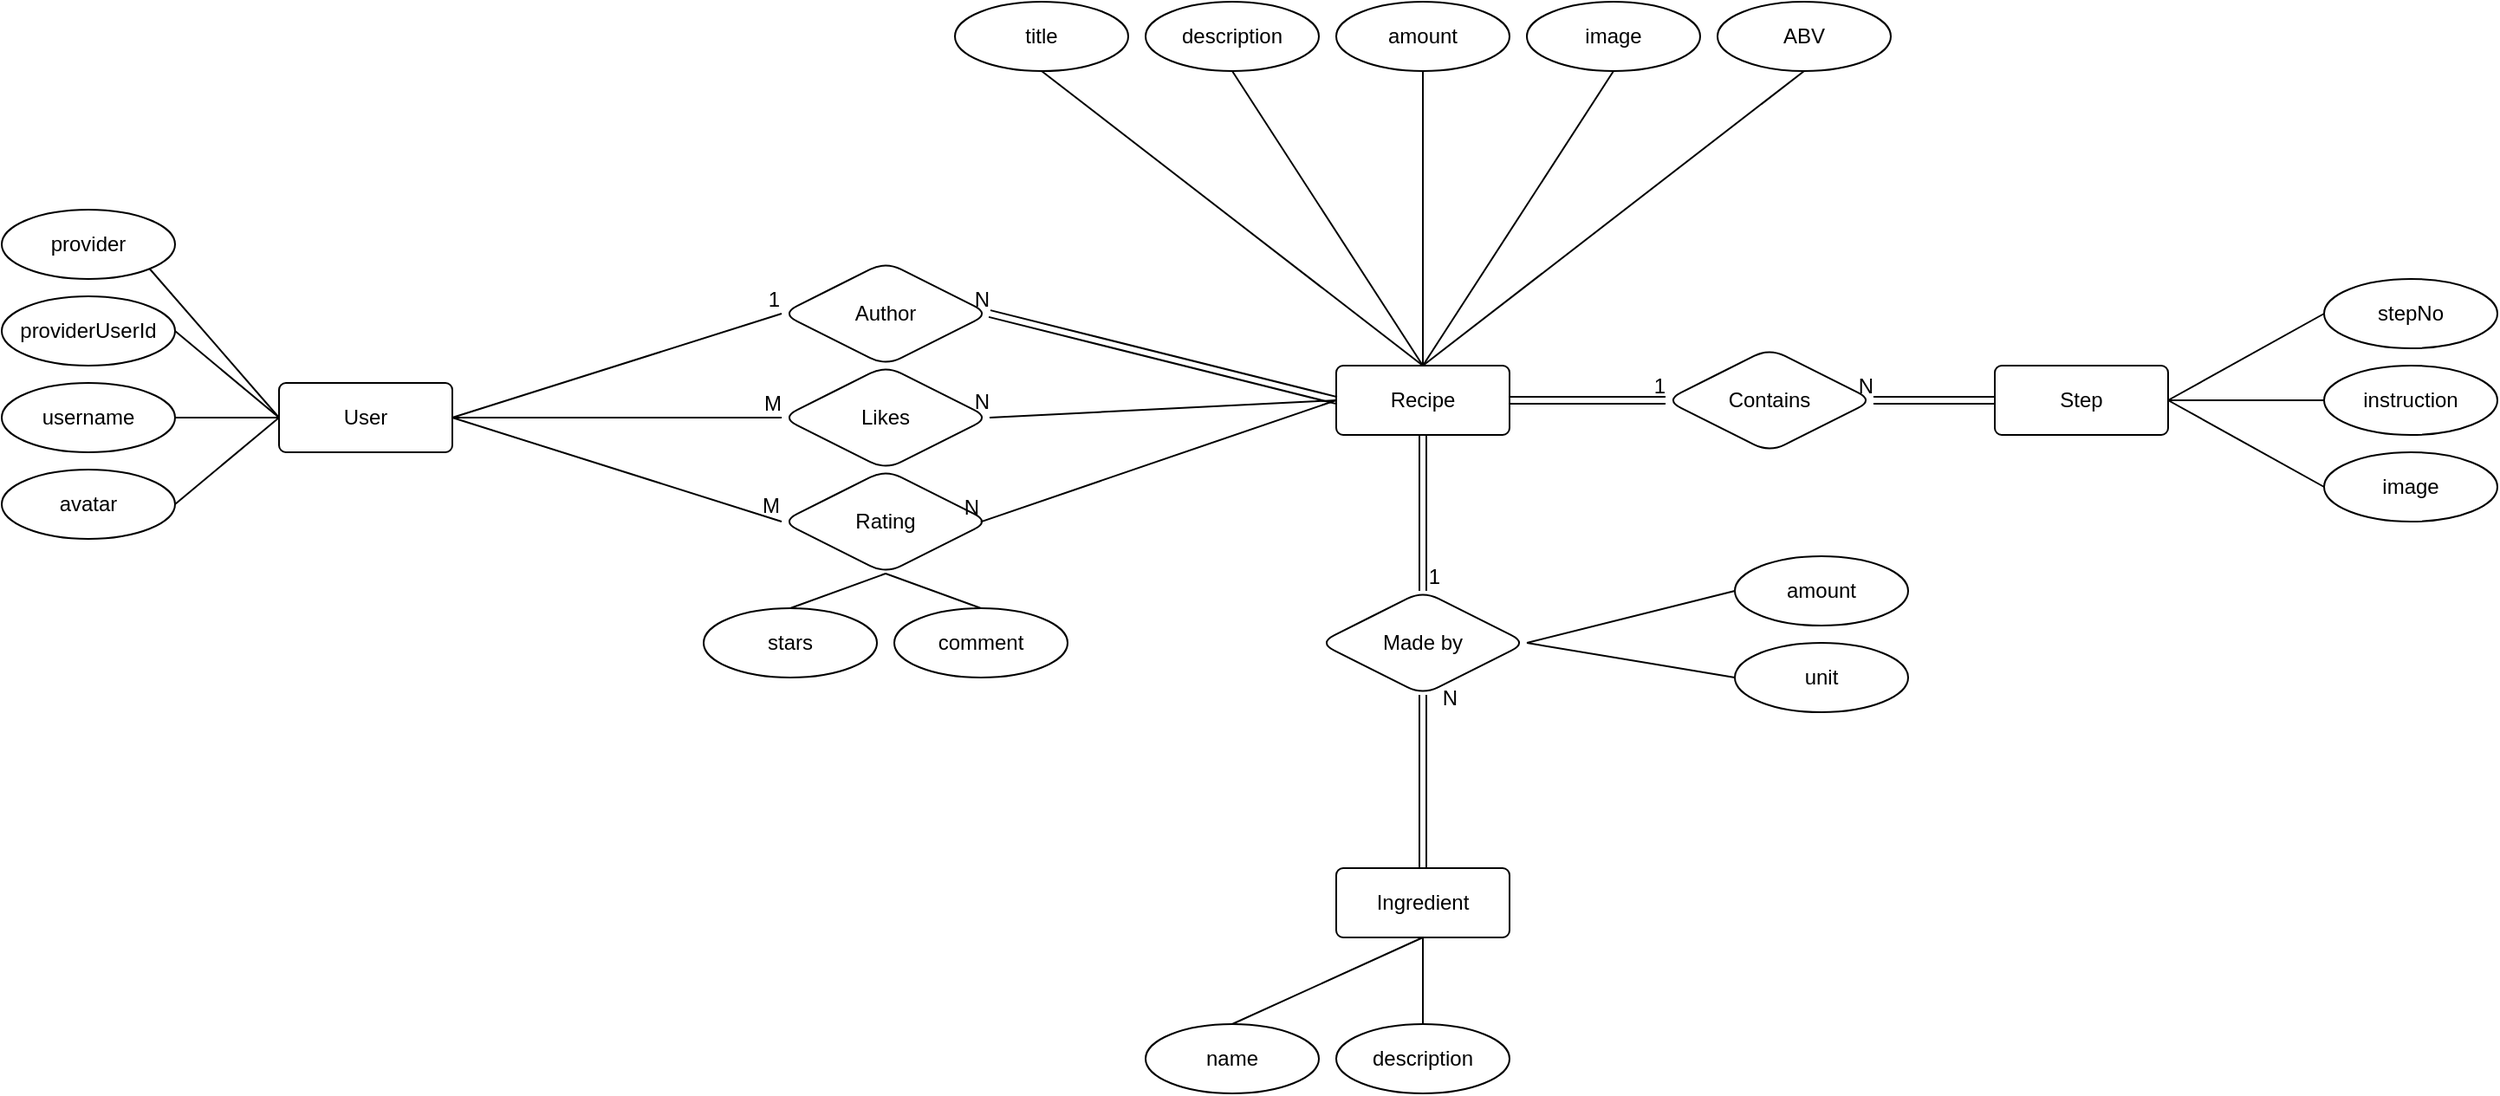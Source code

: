 <mxfile version="15.9.4" type="github"><diagram id="jddh2_qIyFVqlwiWdALQ" name="Page-1"><mxGraphModel dx="1752" dy="356" grid="1" gridSize="10" guides="1" tooltips="1" connect="1" arrows="1" fold="1" page="1" pageScale="1" pageWidth="850" pageHeight="1100" math="0" shadow="0"><root><mxCell id="0"/><mxCell id="1" parent="0"/><mxCell id="FHFPzKlaMVbqeNrYEVrI-1" value="Recipe" style="rounded=1;arcSize=10;whiteSpace=wrap;html=1;align=center;" vertex="1" parent="1"><mxGeometry x="410" y="630" width="100" height="40" as="geometry"/></mxCell><mxCell id="FHFPzKlaMVbqeNrYEVrI-2" value="&lt;div&gt;title&lt;/div&gt;" style="ellipse;whiteSpace=wrap;html=1;align=center;rounded=1;" vertex="1" parent="1"><mxGeometry x="190" y="420" width="100" height="40" as="geometry"/></mxCell><mxCell id="FHFPzKlaMVbqeNrYEVrI-4" value="" style="endArrow=none;html=1;rounded=0;curved=1;exitX=0.5;exitY=1;exitDx=0;exitDy=0;entryX=0.5;entryY=0;entryDx=0;entryDy=0;" edge="1" parent="1" source="FHFPzKlaMVbqeNrYEVrI-2" target="FHFPzKlaMVbqeNrYEVrI-1"><mxGeometry relative="1" as="geometry"><mxPoint x="340" y="700" as="sourcePoint"/><mxPoint x="480" y="590" as="targetPoint"/></mxGeometry></mxCell><mxCell id="FHFPzKlaMVbqeNrYEVrI-6" value="User" style="rounded=1;arcSize=10;whiteSpace=wrap;html=1;align=center;" vertex="1" parent="1"><mxGeometry x="-200" y="640" width="100" height="40" as="geometry"/></mxCell><mxCell id="FHFPzKlaMVbqeNrYEVrI-7" value="&lt;div&gt;Ingredient&lt;/div&gt;" style="rounded=1;arcSize=10;whiteSpace=wrap;html=1;align=center;" vertex="1" parent="1"><mxGeometry x="410" y="920" width="100" height="40" as="geometry"/></mxCell><mxCell id="FHFPzKlaMVbqeNrYEVrI-8" value="&lt;div&gt;Step&lt;/div&gt;" style="rounded=1;arcSize=10;whiteSpace=wrap;html=1;align=center;" vertex="1" parent="1"><mxGeometry x="790" y="630" width="100" height="40" as="geometry"/></mxCell><mxCell id="FHFPzKlaMVbqeNrYEVrI-9" value="Author" style="shape=rhombus;perimeter=rhombusPerimeter;whiteSpace=wrap;html=1;align=center;rounded=1;" vertex="1" parent="1"><mxGeometry x="90" y="570" width="120" height="60" as="geometry"/></mxCell><mxCell id="FHFPzKlaMVbqeNrYEVrI-11" value="" style="shape=link;html=1;rounded=0;curved=1;entryX=1;entryY=0.5;entryDx=0;entryDy=0;exitX=0;exitY=0.5;exitDx=0;exitDy=0;" edge="1" parent="1" source="FHFPzKlaMVbqeNrYEVrI-1" target="FHFPzKlaMVbqeNrYEVrI-9"><mxGeometry relative="1" as="geometry"><mxPoint x="230" y="650" as="sourcePoint"/><mxPoint x="390" y="650" as="targetPoint"/></mxGeometry></mxCell><mxCell id="FHFPzKlaMVbqeNrYEVrI-12" value="N" style="resizable=0;html=1;align=right;verticalAlign=bottom;rounded=1;" connectable="0" vertex="1" parent="FHFPzKlaMVbqeNrYEVrI-11"><mxGeometry x="1" relative="1" as="geometry"/></mxCell><mxCell id="FHFPzKlaMVbqeNrYEVrI-13" value="" style="endArrow=none;html=1;rounded=0;curved=1;exitX=1;exitY=0.5;exitDx=0;exitDy=0;entryX=0;entryY=0.5;entryDx=0;entryDy=0;" edge="1" parent="1" source="FHFPzKlaMVbqeNrYEVrI-6" target="FHFPzKlaMVbqeNrYEVrI-9"><mxGeometry relative="1" as="geometry"><mxPoint x="-30" y="660" as="sourcePoint"/><mxPoint x="-40" y="690" as="targetPoint"/></mxGeometry></mxCell><mxCell id="FHFPzKlaMVbqeNrYEVrI-14" value="1" style="resizable=0;html=1;align=right;verticalAlign=bottom;rounded=1;" connectable="0" vertex="1" parent="FHFPzKlaMVbqeNrYEVrI-13"><mxGeometry x="1" relative="1" as="geometry"/></mxCell><mxCell id="FHFPzKlaMVbqeNrYEVrI-15" value="Likes" style="shape=rhombus;perimeter=rhombusPerimeter;whiteSpace=wrap;html=1;align=center;rounded=1;" vertex="1" parent="1"><mxGeometry x="90" y="630" width="120" height="60" as="geometry"/></mxCell><mxCell id="FHFPzKlaMVbqeNrYEVrI-16" value="" style="endArrow=none;html=1;rounded=0;curved=1;entryX=1;entryY=0.5;entryDx=0;entryDy=0;exitX=0;exitY=0.5;exitDx=0;exitDy=0;" edge="1" parent="1" source="FHFPzKlaMVbqeNrYEVrI-1" target="FHFPzKlaMVbqeNrYEVrI-15"><mxGeometry relative="1" as="geometry"><mxPoint x="230" y="650" as="sourcePoint"/><mxPoint x="390" y="650" as="targetPoint"/></mxGeometry></mxCell><mxCell id="FHFPzKlaMVbqeNrYEVrI-17" value="N" style="resizable=0;html=1;align=right;verticalAlign=bottom;rounded=1;" connectable="0" vertex="1" parent="FHFPzKlaMVbqeNrYEVrI-16"><mxGeometry x="1" relative="1" as="geometry"/></mxCell><mxCell id="FHFPzKlaMVbqeNrYEVrI-18" value="" style="endArrow=none;html=1;rounded=0;curved=1;exitX=1;exitY=0.5;exitDx=0;exitDy=0;entryX=0;entryY=0.5;entryDx=0;entryDy=0;" edge="1" parent="1" source="FHFPzKlaMVbqeNrYEVrI-6" target="FHFPzKlaMVbqeNrYEVrI-15"><mxGeometry relative="1" as="geometry"><mxPoint x="-30" y="660" as="sourcePoint"/><mxPoint x="130" y="660" as="targetPoint"/></mxGeometry></mxCell><mxCell id="FHFPzKlaMVbqeNrYEVrI-19" value="M" style="resizable=0;html=1;align=right;verticalAlign=bottom;rounded=1;" connectable="0" vertex="1" parent="FHFPzKlaMVbqeNrYEVrI-18"><mxGeometry x="1" relative="1" as="geometry"/></mxCell><mxCell id="FHFPzKlaMVbqeNrYEVrI-20" value="Made by" style="shape=rhombus;perimeter=rhombusPerimeter;whiteSpace=wrap;html=1;align=center;rounded=1;" vertex="1" parent="1"><mxGeometry x="400" y="760" width="120" height="60" as="geometry"/></mxCell><mxCell id="FHFPzKlaMVbqeNrYEVrI-21" value="" style="shape=link;html=1;rounded=0;curved=1;entryX=0.5;entryY=0;entryDx=0;entryDy=0;exitX=0.5;exitY=1;exitDx=0;exitDy=0;" edge="1" parent="1" source="FHFPzKlaMVbqeNrYEVrI-1" target="FHFPzKlaMVbqeNrYEVrI-20"><mxGeometry relative="1" as="geometry"><mxPoint x="390" y="650" as="sourcePoint"/><mxPoint x="550" y="650" as="targetPoint"/></mxGeometry></mxCell><mxCell id="FHFPzKlaMVbqeNrYEVrI-22" value="1" style="resizable=0;html=1;align=right;verticalAlign=bottom;rounded=1;" connectable="0" vertex="1" parent="FHFPzKlaMVbqeNrYEVrI-21"><mxGeometry x="1" relative="1" as="geometry"><mxPoint x="10" as="offset"/></mxGeometry></mxCell><mxCell id="FHFPzKlaMVbqeNrYEVrI-23" value="" style="shape=link;html=1;rounded=0;curved=1;entryX=0.5;entryY=1;entryDx=0;entryDy=0;exitX=0.5;exitY=0;exitDx=0;exitDy=0;" edge="1" parent="1" source="FHFPzKlaMVbqeNrYEVrI-7" target="FHFPzKlaMVbqeNrYEVrI-20"><mxGeometry relative="1" as="geometry"><mxPoint x="390" y="650" as="sourcePoint"/><mxPoint x="550" y="650" as="targetPoint"/></mxGeometry></mxCell><mxCell id="FHFPzKlaMVbqeNrYEVrI-24" value="N" style="resizable=0;html=1;align=right;verticalAlign=bottom;rounded=1;" connectable="0" vertex="1" parent="FHFPzKlaMVbqeNrYEVrI-23"><mxGeometry x="1" relative="1" as="geometry"><mxPoint x="20" y="10" as="offset"/></mxGeometry></mxCell><mxCell id="FHFPzKlaMVbqeNrYEVrI-25" value="Contains" style="shape=rhombus;perimeter=rhombusPerimeter;whiteSpace=wrap;html=1;align=center;rounded=1;" vertex="1" parent="1"><mxGeometry x="600" y="620" width="120" height="60" as="geometry"/></mxCell><mxCell id="FHFPzKlaMVbqeNrYEVrI-26" value="" style="shape=link;html=1;rounded=0;curved=1;entryX=0;entryY=0.5;entryDx=0;entryDy=0;exitX=1;exitY=0.5;exitDx=0;exitDy=0;" edge="1" parent="1" source="FHFPzKlaMVbqeNrYEVrI-1" target="FHFPzKlaMVbqeNrYEVrI-25"><mxGeometry relative="1" as="geometry"><mxPoint x="420" y="680" as="sourcePoint"/><mxPoint x="580" y="680" as="targetPoint"/></mxGeometry></mxCell><mxCell id="FHFPzKlaMVbqeNrYEVrI-27" value="1" style="resizable=0;html=1;align=right;verticalAlign=bottom;rounded=1;" connectable="0" vertex="1" parent="FHFPzKlaMVbqeNrYEVrI-26"><mxGeometry x="1" relative="1" as="geometry"/></mxCell><mxCell id="FHFPzKlaMVbqeNrYEVrI-28" value="" style="shape=link;html=1;rounded=0;curved=1;entryX=1;entryY=0.5;entryDx=0;entryDy=0;exitX=0;exitY=0.5;exitDx=0;exitDy=0;" edge="1" parent="1" source="FHFPzKlaMVbqeNrYEVrI-8" target="FHFPzKlaMVbqeNrYEVrI-25"><mxGeometry relative="1" as="geometry"><mxPoint x="630" y="690" as="sourcePoint"/><mxPoint x="730" y="680" as="targetPoint"/></mxGeometry></mxCell><mxCell id="FHFPzKlaMVbqeNrYEVrI-29" value="N" style="resizable=0;html=1;align=right;verticalAlign=bottom;rounded=1;" connectable="0" vertex="1" parent="FHFPzKlaMVbqeNrYEVrI-28"><mxGeometry x="1" relative="1" as="geometry"/></mxCell><mxCell id="FHFPzKlaMVbqeNrYEVrI-30" value="Rating" style="shape=rhombus;perimeter=rhombusPerimeter;whiteSpace=wrap;html=1;align=center;rounded=1;" vertex="1" parent="1"><mxGeometry x="90" y="690" width="120" height="60" as="geometry"/></mxCell><mxCell id="FHFPzKlaMVbqeNrYEVrI-32" value="" style="endArrow=none;html=1;rounded=0;curved=1;exitX=1;exitY=0.5;exitDx=0;exitDy=0;entryX=0;entryY=0.5;entryDx=0;entryDy=0;" edge="1" parent="1" source="FHFPzKlaMVbqeNrYEVrI-6" target="FHFPzKlaMVbqeNrYEVrI-30"><mxGeometry relative="1" as="geometry"><mxPoint x="-90" y="670.0" as="sourcePoint"/><mxPoint x="-20" y="670.0" as="targetPoint"/></mxGeometry></mxCell><mxCell id="FHFPzKlaMVbqeNrYEVrI-33" value="M" style="resizable=0;html=1;align=right;verticalAlign=bottom;rounded=1;" connectable="0" vertex="1" parent="FHFPzKlaMVbqeNrYEVrI-32"><mxGeometry x="1" relative="1" as="geometry"/></mxCell><mxCell id="FHFPzKlaMVbqeNrYEVrI-34" value="" style="endArrow=none;html=1;rounded=0;curved=1;entryX=0.957;entryY=0.503;entryDx=0;entryDy=0;entryPerimeter=0;exitX=0;exitY=0.5;exitDx=0;exitDy=0;" edge="1" parent="1" source="FHFPzKlaMVbqeNrYEVrI-1" target="FHFPzKlaMVbqeNrYEVrI-30"><mxGeometry relative="1" as="geometry"><mxPoint x="370" y="700" as="sourcePoint"/><mxPoint x="360" y="660.0" as="targetPoint"/></mxGeometry></mxCell><mxCell id="FHFPzKlaMVbqeNrYEVrI-35" value="N" style="resizable=0;html=1;align=right;verticalAlign=bottom;rounded=1;" connectable="0" vertex="1" parent="FHFPzKlaMVbqeNrYEVrI-34"><mxGeometry x="1" relative="1" as="geometry"/></mxCell><mxCell id="FHFPzKlaMVbqeNrYEVrI-37" value="&lt;div&gt;stars&lt;/div&gt;" style="ellipse;whiteSpace=wrap;html=1;align=center;rounded=1;" vertex="1" parent="1"><mxGeometry x="45" y="770" width="100" height="40" as="geometry"/></mxCell><mxCell id="FHFPzKlaMVbqeNrYEVrI-38" value="" style="endArrow=none;html=1;rounded=0;curved=1;exitX=0.5;exitY=1;exitDx=0;exitDy=0;entryX=0.5;entryY=0;entryDx=0;entryDy=0;" edge="1" parent="1" source="FHFPzKlaMVbqeNrYEVrI-30" target="FHFPzKlaMVbqeNrYEVrI-37"><mxGeometry relative="1" as="geometry"><mxPoint x="280" y="680" as="sourcePoint"/><mxPoint x="440" y="680" as="targetPoint"/></mxGeometry></mxCell><mxCell id="FHFPzKlaMVbqeNrYEVrI-40" value="&lt;div&gt;amount&lt;/div&gt;" style="ellipse;whiteSpace=wrap;html=1;align=center;rounded=1;" vertex="1" parent="1"><mxGeometry x="410" y="420" width="100" height="40" as="geometry"/></mxCell><mxCell id="FHFPzKlaMVbqeNrYEVrI-43" value="" style="endArrow=none;html=1;rounded=0;curved=1;exitX=0.5;exitY=1;exitDx=0;exitDy=0;entryX=0.5;entryY=0;entryDx=0;entryDy=0;" edge="1" parent="1" source="FHFPzKlaMVbqeNrYEVrI-40" target="FHFPzKlaMVbqeNrYEVrI-1"><mxGeometry relative="1" as="geometry"><mxPoint x="420" y="650" as="sourcePoint"/><mxPoint x="580" y="650" as="targetPoint"/></mxGeometry></mxCell><mxCell id="FHFPzKlaMVbqeNrYEVrI-44" value="ABV" style="ellipse;whiteSpace=wrap;html=1;align=center;rounded=1;" vertex="1" parent="1"><mxGeometry x="630" y="420" width="100" height="40" as="geometry"/></mxCell><mxCell id="FHFPzKlaMVbqeNrYEVrI-45" value="" style="endArrow=none;html=1;rounded=0;curved=1;exitX=0.5;exitY=1;exitDx=0;exitDy=0;entryX=0.5;entryY=0;entryDx=0;entryDy=0;" edge="1" parent="1" source="FHFPzKlaMVbqeNrYEVrI-44" target="FHFPzKlaMVbqeNrYEVrI-1"><mxGeometry relative="1" as="geometry"><mxPoint x="470" y="590.0" as="sourcePoint"/><mxPoint x="470" y="640.0" as="targetPoint"/></mxGeometry></mxCell><mxCell id="FHFPzKlaMVbqeNrYEVrI-46" value="provider" style="ellipse;whiteSpace=wrap;html=1;align=center;rounded=1;" vertex="1" parent="1"><mxGeometry x="-360" y="540" width="100" height="40" as="geometry"/></mxCell><mxCell id="FHFPzKlaMVbqeNrYEVrI-47" value="" style="endArrow=none;html=1;rounded=0;curved=1;exitX=1;exitY=1;exitDx=0;exitDy=0;entryX=0;entryY=0.5;entryDx=0;entryDy=0;" edge="1" parent="1" source="FHFPzKlaMVbqeNrYEVrI-46" target="FHFPzKlaMVbqeNrYEVrI-6"><mxGeometry relative="1" as="geometry"><mxPoint x="-130" y="700" as="sourcePoint"/><mxPoint x="30" y="700" as="targetPoint"/></mxGeometry></mxCell><mxCell id="FHFPzKlaMVbqeNrYEVrI-48" value="providerUserId" style="ellipse;whiteSpace=wrap;html=1;align=center;rounded=1;" vertex="1" parent="1"><mxGeometry x="-360" y="590" width="100" height="40" as="geometry"/></mxCell><mxCell id="FHFPzKlaMVbqeNrYEVrI-49" value="" style="endArrow=none;html=1;rounded=0;curved=1;exitX=1;exitY=0.5;exitDx=0;exitDy=0;entryX=0;entryY=0.5;entryDx=0;entryDy=0;" edge="1" parent="1" source="FHFPzKlaMVbqeNrYEVrI-48" target="FHFPzKlaMVbqeNrYEVrI-6"><mxGeometry relative="1" as="geometry"><mxPoint x="-264.767" y="604.191" as="sourcePoint"/><mxPoint x="-190.0" y="670.0" as="targetPoint"/></mxGeometry></mxCell><mxCell id="FHFPzKlaMVbqeNrYEVrI-50" value="username" style="ellipse;whiteSpace=wrap;html=1;align=center;rounded=1;" vertex="1" parent="1"><mxGeometry x="-360" y="640" width="100" height="40" as="geometry"/></mxCell><mxCell id="FHFPzKlaMVbqeNrYEVrI-51" value="" style="endArrow=none;html=1;rounded=0;curved=1;exitX=1;exitY=0.5;exitDx=0;exitDy=0;entryX=0;entryY=0.5;entryDx=0;entryDy=0;" edge="1" parent="1" source="FHFPzKlaMVbqeNrYEVrI-50" target="FHFPzKlaMVbqeNrYEVrI-6"><mxGeometry relative="1" as="geometry"><mxPoint x="-250.0" y="640.0" as="sourcePoint"/><mxPoint x="-190.0" y="670.0" as="targetPoint"/></mxGeometry></mxCell><mxCell id="FHFPzKlaMVbqeNrYEVrI-52" value="&lt;div&gt;description&lt;/div&gt;" style="ellipse;whiteSpace=wrap;html=1;align=center;rounded=1;" vertex="1" parent="1"><mxGeometry x="300" y="420" width="100" height="40" as="geometry"/></mxCell><mxCell id="FHFPzKlaMVbqeNrYEVrI-53" value="" style="endArrow=none;html=1;rounded=0;curved=1;exitX=0.5;exitY=1;exitDx=0;exitDy=0;entryX=0.5;entryY=0;entryDx=0;entryDy=0;" edge="1" parent="1" source="FHFPzKlaMVbqeNrYEVrI-52" target="FHFPzKlaMVbqeNrYEVrI-1"><mxGeometry relative="1" as="geometry"><mxPoint x="560" y="590.0" as="sourcePoint"/><mxPoint x="460" y="600" as="targetPoint"/></mxGeometry></mxCell><mxCell id="FHFPzKlaMVbqeNrYEVrI-54" value="&lt;div&gt;avatar&lt;/div&gt;" style="ellipse;whiteSpace=wrap;html=1;align=center;rounded=1;" vertex="1" parent="1"><mxGeometry x="-360" y="690" width="100" height="40" as="geometry"/></mxCell><mxCell id="FHFPzKlaMVbqeNrYEVrI-55" value="" style="endArrow=none;html=1;rounded=0;curved=1;exitX=1;exitY=0.5;exitDx=0;exitDy=0;entryX=0;entryY=0.5;entryDx=0;entryDy=0;" edge="1" parent="1" source="FHFPzKlaMVbqeNrYEVrI-54" target="FHFPzKlaMVbqeNrYEVrI-6"><mxGeometry relative="1" as="geometry"><mxPoint x="-250.0" y="670.0" as="sourcePoint"/><mxPoint x="-190.0" y="670.0" as="targetPoint"/></mxGeometry></mxCell><mxCell id="FHFPzKlaMVbqeNrYEVrI-56" value="stepNo" style="ellipse;whiteSpace=wrap;html=1;align=center;rounded=1;" vertex="1" parent="1"><mxGeometry x="980" y="580" width="100" height="40" as="geometry"/></mxCell><mxCell id="FHFPzKlaMVbqeNrYEVrI-57" value="" style="endArrow=none;html=1;rounded=0;curved=1;exitX=0;exitY=0.5;exitDx=0;exitDy=0;entryX=1;entryY=0.5;entryDx=0;entryDy=0;" edge="1" parent="1" source="FHFPzKlaMVbqeNrYEVrI-56" target="FHFPzKlaMVbqeNrYEVrI-8"><mxGeometry relative="1" as="geometry"><mxPoint x="780" y="670" as="sourcePoint"/><mxPoint x="940" y="670" as="targetPoint"/></mxGeometry></mxCell><mxCell id="FHFPzKlaMVbqeNrYEVrI-58" value="instruction" style="ellipse;whiteSpace=wrap;html=1;align=center;rounded=1;" vertex="1" parent="1"><mxGeometry x="980" y="630" width="100" height="40" as="geometry"/></mxCell><mxCell id="FHFPzKlaMVbqeNrYEVrI-60" value="" style="endArrow=none;html=1;rounded=0;curved=1;entryX=0;entryY=0.5;entryDx=0;entryDy=0;exitX=1;exitY=0.5;exitDx=0;exitDy=0;" edge="1" parent="1" source="FHFPzKlaMVbqeNrYEVrI-8" target="FHFPzKlaMVbqeNrYEVrI-58"><mxGeometry relative="1" as="geometry"><mxPoint x="780" y="670" as="sourcePoint"/><mxPoint x="940" y="670" as="targetPoint"/></mxGeometry></mxCell><mxCell id="FHFPzKlaMVbqeNrYEVrI-61" value="image" style="ellipse;whiteSpace=wrap;html=1;align=center;rounded=1;" vertex="1" parent="1"><mxGeometry x="520" y="420" width="100" height="40" as="geometry"/></mxCell><mxCell id="FHFPzKlaMVbqeNrYEVrI-62" value="" style="endArrow=none;html=1;rounded=0;curved=1;exitX=0.5;exitY=1;exitDx=0;exitDy=0;entryX=0.5;entryY=0;entryDx=0;entryDy=0;" edge="1" parent="1" source="FHFPzKlaMVbqeNrYEVrI-61" target="FHFPzKlaMVbqeNrYEVrI-1"><mxGeometry relative="1" as="geometry"><mxPoint x="690" y="570.0" as="sourcePoint"/><mxPoint x="470" y="640.0" as="targetPoint"/></mxGeometry></mxCell><mxCell id="FHFPzKlaMVbqeNrYEVrI-63" value="image" style="ellipse;whiteSpace=wrap;html=1;align=center;rounded=1;" vertex="1" parent="1"><mxGeometry x="980" y="680" width="100" height="40" as="geometry"/></mxCell><mxCell id="FHFPzKlaMVbqeNrYEVrI-64" value="" style="endArrow=none;html=1;rounded=0;curved=1;entryX=0;entryY=0.5;entryDx=0;entryDy=0;exitX=1;exitY=0.5;exitDx=0;exitDy=0;" edge="1" parent="1" source="FHFPzKlaMVbqeNrYEVrI-8" target="FHFPzKlaMVbqeNrYEVrI-63"><mxGeometry relative="1" as="geometry"><mxPoint x="1010" y="660.0" as="sourcePoint"/><mxPoint x="1100" y="660.0" as="targetPoint"/></mxGeometry></mxCell><mxCell id="FHFPzKlaMVbqeNrYEVrI-65" value="amount" style="ellipse;whiteSpace=wrap;html=1;align=center;rounded=1;" vertex="1" parent="1"><mxGeometry x="640" y="740" width="100" height="40" as="geometry"/></mxCell><mxCell id="FHFPzKlaMVbqeNrYEVrI-66" value="" style="endArrow=none;html=1;rounded=0;curved=1;entryX=1;entryY=0.5;entryDx=0;entryDy=0;exitX=0;exitY=0.5;exitDx=0;exitDy=0;" edge="1" parent="1" source="FHFPzKlaMVbqeNrYEVrI-65" target="FHFPzKlaMVbqeNrYEVrI-20"><mxGeometry relative="1" as="geometry"><mxPoint x="535" y="950.0" as="sourcePoint"/><mxPoint x="525" y="990" as="targetPoint"/></mxGeometry></mxCell><mxCell id="FHFPzKlaMVbqeNrYEVrI-67" value="unit" style="ellipse;whiteSpace=wrap;html=1;align=center;rounded=1;" vertex="1" parent="1"><mxGeometry x="640" y="790" width="100" height="40" as="geometry"/></mxCell><mxCell id="FHFPzKlaMVbqeNrYEVrI-68" value="" style="endArrow=none;html=1;rounded=0;curved=1;entryX=1;entryY=0.5;entryDx=0;entryDy=0;exitX=0;exitY=0.5;exitDx=0;exitDy=0;" edge="1" parent="1" source="FHFPzKlaMVbqeNrYEVrI-67" target="FHFPzKlaMVbqeNrYEVrI-20"><mxGeometry relative="1" as="geometry"><mxPoint x="535" y="1000.0" as="sourcePoint"/><mxPoint x="520" y="840" as="targetPoint"/></mxGeometry></mxCell><mxCell id="FHFPzKlaMVbqeNrYEVrI-69" value="name" style="ellipse;whiteSpace=wrap;html=1;align=center;rounded=1;" vertex="1" parent="1"><mxGeometry x="300" y="1010" width="100" height="40" as="geometry"/></mxCell><mxCell id="FHFPzKlaMVbqeNrYEVrI-70" value="" style="endArrow=none;html=1;rounded=0;curved=1;entryX=0.5;entryY=1;entryDx=0;entryDy=0;exitX=0.5;exitY=0;exitDx=0;exitDy=0;" edge="1" parent="1" source="FHFPzKlaMVbqeNrYEVrI-69" target="FHFPzKlaMVbqeNrYEVrI-7"><mxGeometry relative="1" as="geometry"><mxPoint x="235" y="1220" as="sourcePoint"/><mxPoint x="220" y="1010" as="targetPoint"/></mxGeometry></mxCell><mxCell id="FHFPzKlaMVbqeNrYEVrI-71" value="&lt;div&gt;description&lt;/div&gt;" style="ellipse;whiteSpace=wrap;html=1;align=center;rounded=1;" vertex="1" parent="1"><mxGeometry x="410" y="1010" width="100" height="40" as="geometry"/></mxCell><mxCell id="FHFPzKlaMVbqeNrYEVrI-72" value="" style="endArrow=none;html=1;rounded=0;curved=1;entryX=0.5;entryY=1;entryDx=0;entryDy=0;exitX=0.5;exitY=0;exitDx=0;exitDy=0;" edge="1" parent="1" source="FHFPzKlaMVbqeNrYEVrI-71" target="FHFPzKlaMVbqeNrYEVrI-7"><mxGeometry relative="1" as="geometry"><mxPoint x="360" y="1020" as="sourcePoint"/><mxPoint x="470" y="970" as="targetPoint"/></mxGeometry></mxCell><mxCell id="FHFPzKlaMVbqeNrYEVrI-73" value="comment" style="ellipse;whiteSpace=wrap;html=1;align=center;rounded=1;" vertex="1" parent="1"><mxGeometry x="155" y="770" width="100" height="40" as="geometry"/></mxCell><mxCell id="FHFPzKlaMVbqeNrYEVrI-74" value="" style="endArrow=none;html=1;rounded=0;curved=1;exitX=0.5;exitY=1;exitDx=0;exitDy=0;entryX=0.5;entryY=0;entryDx=0;entryDy=0;" edge="1" parent="1" source="FHFPzKlaMVbqeNrYEVrI-30" target="FHFPzKlaMVbqeNrYEVrI-73"><mxGeometry relative="1" as="geometry"><mxPoint x="160.0" y="760" as="sourcePoint"/><mxPoint x="110.0" y="780" as="targetPoint"/></mxGeometry></mxCell></root></mxGraphModel></diagram></mxfile>